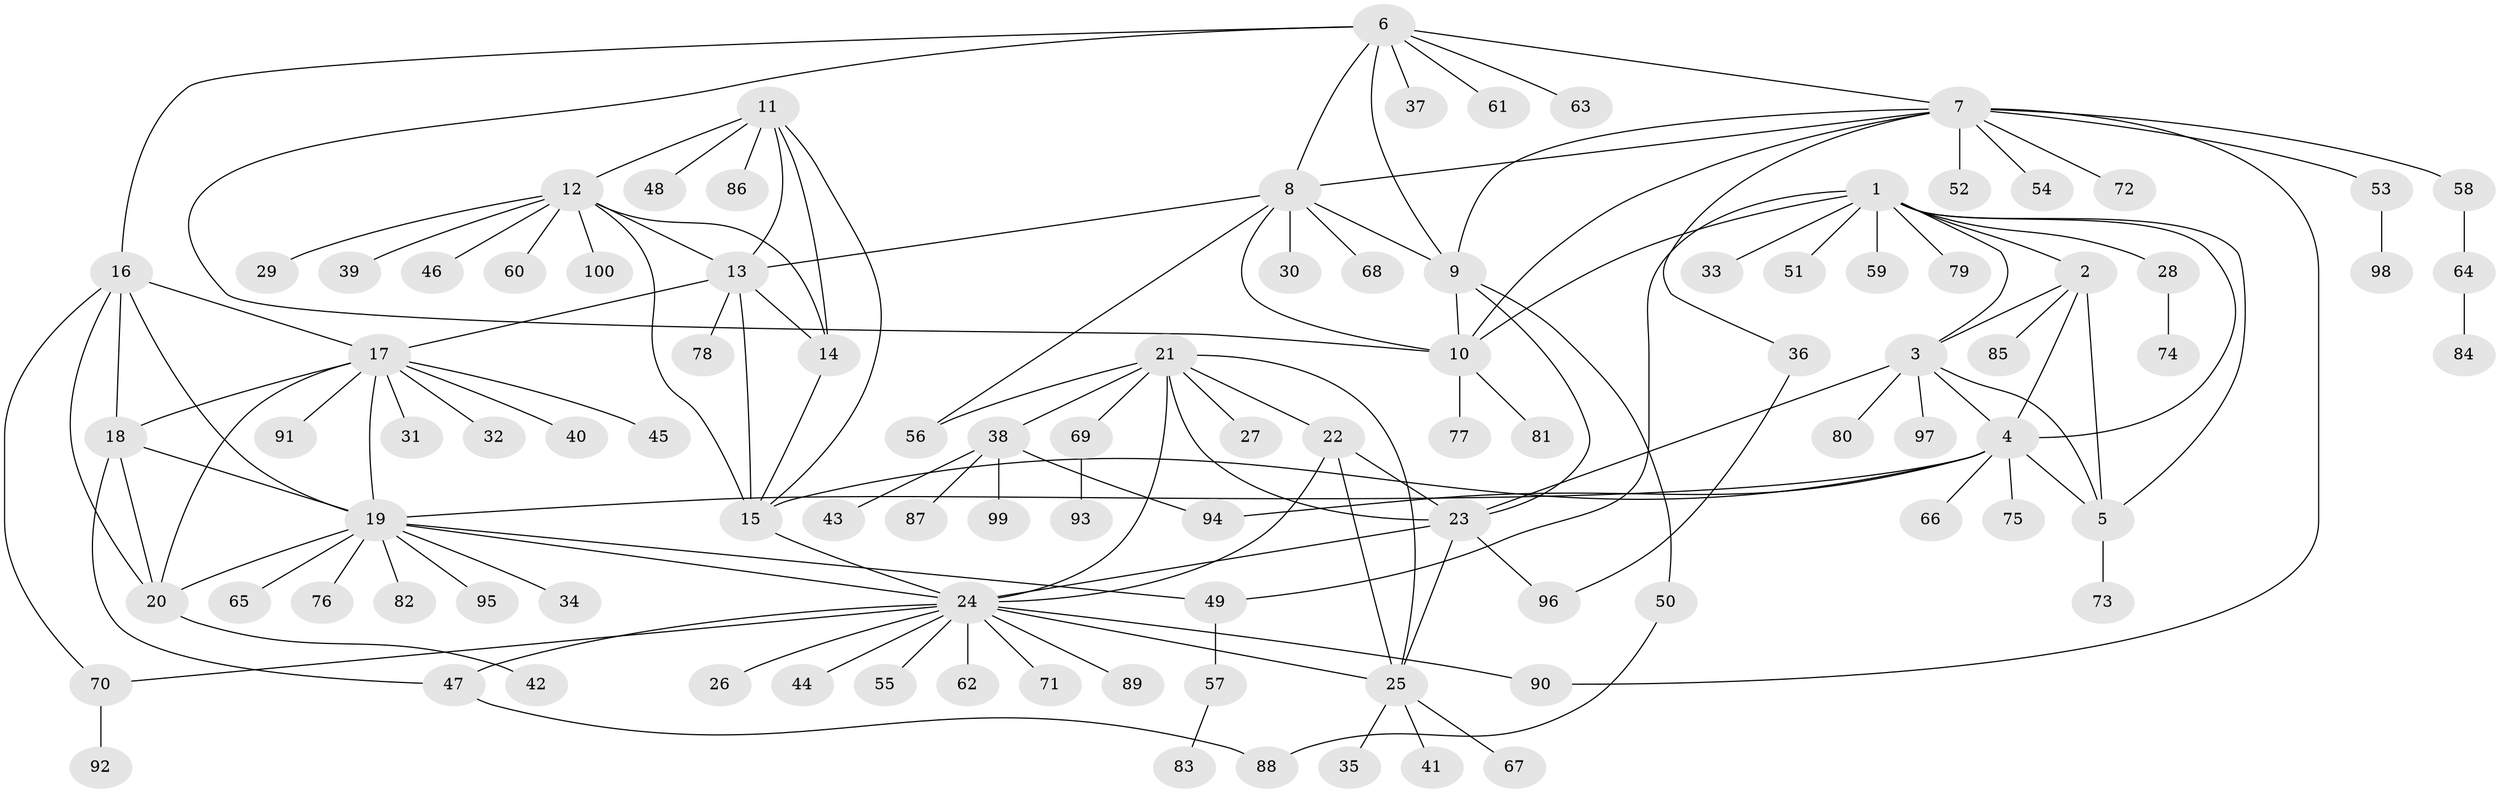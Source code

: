 // Generated by graph-tools (version 1.1) at 2025/11/02/27/25 16:11:33]
// undirected, 100 vertices, 143 edges
graph export_dot {
graph [start="1"]
  node [color=gray90,style=filled];
  1;
  2;
  3;
  4;
  5;
  6;
  7;
  8;
  9;
  10;
  11;
  12;
  13;
  14;
  15;
  16;
  17;
  18;
  19;
  20;
  21;
  22;
  23;
  24;
  25;
  26;
  27;
  28;
  29;
  30;
  31;
  32;
  33;
  34;
  35;
  36;
  37;
  38;
  39;
  40;
  41;
  42;
  43;
  44;
  45;
  46;
  47;
  48;
  49;
  50;
  51;
  52;
  53;
  54;
  55;
  56;
  57;
  58;
  59;
  60;
  61;
  62;
  63;
  64;
  65;
  66;
  67;
  68;
  69;
  70;
  71;
  72;
  73;
  74;
  75;
  76;
  77;
  78;
  79;
  80;
  81;
  82;
  83;
  84;
  85;
  86;
  87;
  88;
  89;
  90;
  91;
  92;
  93;
  94;
  95;
  96;
  97;
  98;
  99;
  100;
  1 -- 2;
  1 -- 3;
  1 -- 4;
  1 -- 5;
  1 -- 10;
  1 -- 28;
  1 -- 33;
  1 -- 49;
  1 -- 51;
  1 -- 59;
  1 -- 79;
  2 -- 3;
  2 -- 4;
  2 -- 5;
  2 -- 85;
  3 -- 4;
  3 -- 5;
  3 -- 23;
  3 -- 80;
  3 -- 97;
  4 -- 5;
  4 -- 15;
  4 -- 19;
  4 -- 66;
  4 -- 75;
  4 -- 94;
  5 -- 73;
  6 -- 7;
  6 -- 8;
  6 -- 9;
  6 -- 10;
  6 -- 16;
  6 -- 37;
  6 -- 61;
  6 -- 63;
  7 -- 8;
  7 -- 9;
  7 -- 10;
  7 -- 36;
  7 -- 52;
  7 -- 53;
  7 -- 54;
  7 -- 58;
  7 -- 72;
  7 -- 90;
  8 -- 9;
  8 -- 10;
  8 -- 13;
  8 -- 30;
  8 -- 56;
  8 -- 68;
  9 -- 10;
  9 -- 23;
  9 -- 50;
  10 -- 77;
  10 -- 81;
  11 -- 12;
  11 -- 13;
  11 -- 14;
  11 -- 15;
  11 -- 48;
  11 -- 86;
  12 -- 13;
  12 -- 14;
  12 -- 15;
  12 -- 29;
  12 -- 39;
  12 -- 46;
  12 -- 60;
  12 -- 100;
  13 -- 14;
  13 -- 15;
  13 -- 17;
  13 -- 78;
  14 -- 15;
  15 -- 24;
  16 -- 17;
  16 -- 18;
  16 -- 19;
  16 -- 20;
  16 -- 70;
  17 -- 18;
  17 -- 19;
  17 -- 20;
  17 -- 31;
  17 -- 32;
  17 -- 40;
  17 -- 45;
  17 -- 91;
  18 -- 19;
  18 -- 20;
  18 -- 47;
  19 -- 20;
  19 -- 24;
  19 -- 34;
  19 -- 49;
  19 -- 65;
  19 -- 76;
  19 -- 82;
  19 -- 95;
  20 -- 42;
  21 -- 22;
  21 -- 23;
  21 -- 24;
  21 -- 25;
  21 -- 27;
  21 -- 38;
  21 -- 56;
  21 -- 69;
  22 -- 23;
  22 -- 24;
  22 -- 25;
  23 -- 24;
  23 -- 25;
  23 -- 96;
  24 -- 25;
  24 -- 26;
  24 -- 44;
  24 -- 47;
  24 -- 55;
  24 -- 62;
  24 -- 70;
  24 -- 71;
  24 -- 89;
  24 -- 90;
  25 -- 35;
  25 -- 41;
  25 -- 67;
  28 -- 74;
  36 -- 96;
  38 -- 43;
  38 -- 87;
  38 -- 94;
  38 -- 99;
  47 -- 88;
  49 -- 57;
  50 -- 88;
  53 -- 98;
  57 -- 83;
  58 -- 64;
  64 -- 84;
  69 -- 93;
  70 -- 92;
}
